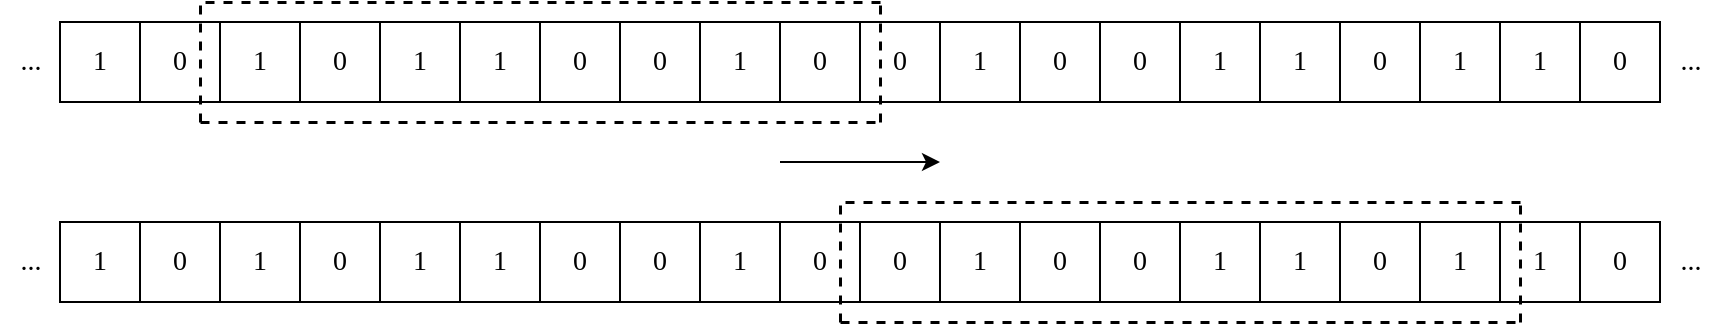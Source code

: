 <mxfile version="20.6.2" type="device"><diagram id="UWUgT8Sf2AR-cV7haAMX" name="Страница 1"><mxGraphModel dx="958" dy="577" grid="1" gridSize="10" guides="1" tooltips="1" connect="1" arrows="1" fold="1" page="1" pageScale="1" pageWidth="900" pageHeight="200" math="0" shadow="0"><root><mxCell id="0"/><mxCell id="1" parent="0"/><mxCell id="SOWv0xz1jbHnm09155E9-1" value="1" style="whiteSpace=wrap;html=1;aspect=fixed;fontFamily=Times New Roman;fontSize=14;" vertex="1" parent="1"><mxGeometry x="130" y="30" width="40" height="40" as="geometry"/></mxCell><mxCell id="SOWv0xz1jbHnm09155E9-2" value="0" style="whiteSpace=wrap;html=1;aspect=fixed;fontFamily=Times New Roman;fontSize=14;" vertex="1" parent="1"><mxGeometry x="170" y="30" width="40" height="40" as="geometry"/></mxCell><mxCell id="SOWv0xz1jbHnm09155E9-3" value="1" style="whiteSpace=wrap;html=1;aspect=fixed;fontFamily=Times New Roman;fontSize=14;" vertex="1" parent="1"><mxGeometry x="210" y="30" width="40" height="40" as="geometry"/></mxCell><mxCell id="SOWv0xz1jbHnm09155E9-4" value="1" style="whiteSpace=wrap;html=1;aspect=fixed;fontFamily=Times New Roman;fontSize=14;" vertex="1" parent="1"><mxGeometry x="250" y="30" width="40" height="40" as="geometry"/></mxCell><mxCell id="SOWv0xz1jbHnm09155E9-6" value="0" style="whiteSpace=wrap;html=1;aspect=fixed;fontFamily=Times New Roman;fontSize=14;" vertex="1" parent="1"><mxGeometry x="290" y="30" width="40" height="40" as="geometry"/></mxCell><mxCell id="SOWv0xz1jbHnm09155E9-7" value="0" style="whiteSpace=wrap;html=1;aspect=fixed;fontFamily=Times New Roman;fontSize=14;" vertex="1" parent="1"><mxGeometry x="330" y="30" width="40" height="40" as="geometry"/></mxCell><mxCell id="SOWv0xz1jbHnm09155E9-8" value="1" style="whiteSpace=wrap;html=1;aspect=fixed;fontFamily=Times New Roman;fontSize=14;" vertex="1" parent="1"><mxGeometry x="370" y="30" width="40" height="40" as="geometry"/></mxCell><mxCell id="SOWv0xz1jbHnm09155E9-9" value="0" style="whiteSpace=wrap;html=1;aspect=fixed;fontFamily=Times New Roman;fontSize=14;" vertex="1" parent="1"><mxGeometry x="410" y="30" width="40" height="40" as="geometry"/></mxCell><mxCell id="SOWv0xz1jbHnm09155E9-14" value="0" style="whiteSpace=wrap;html=1;aspect=fixed;fontFamily=Times New Roman;fontSize=14;" vertex="1" parent="1"><mxGeometry x="450" y="30" width="40" height="40" as="geometry"/></mxCell><mxCell id="SOWv0xz1jbHnm09155E9-15" value="1" style="whiteSpace=wrap;html=1;aspect=fixed;fontFamily=Times New Roman;fontSize=14;" vertex="1" parent="1"><mxGeometry x="490" y="30" width="40" height="40" as="geometry"/></mxCell><mxCell id="SOWv0xz1jbHnm09155E9-16" value="0" style="whiteSpace=wrap;html=1;aspect=fixed;fontFamily=Times New Roman;fontSize=14;" vertex="1" parent="1"><mxGeometry x="530" y="30" width="40" height="40" as="geometry"/></mxCell><mxCell id="SOWv0xz1jbHnm09155E9-17" value="0" style="whiteSpace=wrap;html=1;aspect=fixed;fontFamily=Times New Roman;fontSize=14;" vertex="1" parent="1"><mxGeometry x="570" y="30" width="40" height="40" as="geometry"/></mxCell><mxCell id="SOWv0xz1jbHnm09155E9-18" value="1" style="whiteSpace=wrap;html=1;aspect=fixed;fontFamily=Times New Roman;fontSize=14;" vertex="1" parent="1"><mxGeometry x="610" y="30" width="40" height="40" as="geometry"/></mxCell><mxCell id="SOWv0xz1jbHnm09155E9-19" value="1" style="whiteSpace=wrap;html=1;aspect=fixed;fontFamily=Times New Roman;fontSize=14;" vertex="1" parent="1"><mxGeometry x="650" y="30" width="40" height="40" as="geometry"/></mxCell><mxCell id="SOWv0xz1jbHnm09155E9-20" value="0" style="whiteSpace=wrap;html=1;aspect=fixed;fontFamily=Times New Roman;fontSize=14;" vertex="1" parent="1"><mxGeometry x="690" y="30" width="40" height="40" as="geometry"/></mxCell><mxCell id="SOWv0xz1jbHnm09155E9-21" value="1" style="whiteSpace=wrap;html=1;aspect=fixed;fontFamily=Times New Roman;fontSize=14;" vertex="1" parent="1"><mxGeometry x="730" y="30" width="40" height="40" as="geometry"/></mxCell><mxCell id="SOWv0xz1jbHnm09155E9-22" value="1" style="whiteSpace=wrap;html=1;aspect=fixed;fontFamily=Times New Roman;fontSize=14;" vertex="1" parent="1"><mxGeometry x="770" y="30" width="40" height="40" as="geometry"/></mxCell><mxCell id="SOWv0xz1jbHnm09155E9-23" value="0" style="whiteSpace=wrap;html=1;aspect=fixed;fontFamily=Times New Roman;fontSize=14;" vertex="1" parent="1"><mxGeometry x="810" y="30" width="40" height="40" as="geometry"/></mxCell><mxCell id="SOWv0xz1jbHnm09155E9-25" value="" style="endArrow=none;dashed=1;html=1;rounded=0;fontFamily=Times New Roman;fontSize=14;strokeWidth=1.5;" edge="1" parent="1"><mxGeometry width="50" height="50" relative="1" as="geometry"><mxPoint x="460" y="80" as="sourcePoint"/><mxPoint x="460" y="20" as="targetPoint"/></mxGeometry></mxCell><mxCell id="SOWv0xz1jbHnm09155E9-26" value="" style="endArrow=none;dashed=1;html=1;rounded=0;fontFamily=Times New Roman;fontSize=14;strokeWidth=1.5;" edge="1" parent="1"><mxGeometry width="50" height="50" relative="1" as="geometry"><mxPoint x="120" y="80" as="sourcePoint"/><mxPoint x="460" y="80" as="targetPoint"/></mxGeometry></mxCell><mxCell id="SOWv0xz1jbHnm09155E9-27" value="" style="endArrow=none;dashed=1;html=1;rounded=0;fontFamily=Times New Roman;fontSize=14;strokeWidth=1.5;" edge="1" parent="1"><mxGeometry width="50" height="50" relative="1" as="geometry"><mxPoint x="460" y="20" as="sourcePoint"/><mxPoint x="120" y="20" as="targetPoint"/></mxGeometry></mxCell><mxCell id="SOWv0xz1jbHnm09155E9-28" value="..." style="text;html=1;align=center;verticalAlign=middle;resizable=0;points=[];autosize=1;strokeColor=none;fillColor=none;fontSize=14;fontFamily=Times New Roman;" vertex="1" parent="1"><mxGeometry x="850" y="35" width="30" height="30" as="geometry"/></mxCell><mxCell id="SOWv0xz1jbHnm09155E9-29" value="..." style="text;html=1;align=center;verticalAlign=middle;resizable=0;points=[];autosize=1;strokeColor=none;fillColor=none;fontSize=14;fontFamily=Times New Roman;" vertex="1" parent="1"><mxGeometry x="20" y="35" width="30" height="30" as="geometry"/></mxCell><mxCell id="SOWv0xz1jbHnm09155E9-30" value="1" style="whiteSpace=wrap;html=1;aspect=fixed;fontFamily=Times New Roman;fontSize=14;" vertex="1" parent="1"><mxGeometry x="50" y="30" width="40" height="40" as="geometry"/></mxCell><mxCell id="SOWv0xz1jbHnm09155E9-31" value="0" style="whiteSpace=wrap;html=1;aspect=fixed;fontFamily=Times New Roman;fontSize=14;" vertex="1" parent="1"><mxGeometry x="90" y="30" width="40" height="40" as="geometry"/></mxCell><mxCell id="SOWv0xz1jbHnm09155E9-33" value="" style="endArrow=none;dashed=1;html=1;rounded=0;fontFamily=Times New Roman;fontSize=14;strokeWidth=1.5;" edge="1" parent="1"><mxGeometry width="50" height="50" relative="1" as="geometry"><mxPoint x="120" y="80" as="sourcePoint"/><mxPoint x="120" y="20" as="targetPoint"/></mxGeometry></mxCell><mxCell id="SOWv0xz1jbHnm09155E9-34" value="1" style="whiteSpace=wrap;html=1;aspect=fixed;fontFamily=Times New Roman;fontSize=14;" vertex="1" parent="1"><mxGeometry x="130" y="130" width="40" height="40" as="geometry"/></mxCell><mxCell id="SOWv0xz1jbHnm09155E9-35" value="0" style="whiteSpace=wrap;html=1;aspect=fixed;fontFamily=Times New Roman;fontSize=14;" vertex="1" parent="1"><mxGeometry x="170" y="130" width="40" height="40" as="geometry"/></mxCell><mxCell id="SOWv0xz1jbHnm09155E9-36" value="1" style="whiteSpace=wrap;html=1;aspect=fixed;fontFamily=Times New Roman;fontSize=14;" vertex="1" parent="1"><mxGeometry x="210" y="130" width="40" height="40" as="geometry"/></mxCell><mxCell id="SOWv0xz1jbHnm09155E9-37" value="1" style="whiteSpace=wrap;html=1;aspect=fixed;fontFamily=Times New Roman;fontSize=14;" vertex="1" parent="1"><mxGeometry x="250" y="130" width="40" height="40" as="geometry"/></mxCell><mxCell id="SOWv0xz1jbHnm09155E9-38" value="0" style="whiteSpace=wrap;html=1;aspect=fixed;fontFamily=Times New Roman;fontSize=14;" vertex="1" parent="1"><mxGeometry x="290" y="130" width="40" height="40" as="geometry"/></mxCell><mxCell id="SOWv0xz1jbHnm09155E9-39" value="0" style="whiteSpace=wrap;html=1;aspect=fixed;fontFamily=Times New Roman;fontSize=14;" vertex="1" parent="1"><mxGeometry x="330" y="130" width="40" height="40" as="geometry"/></mxCell><mxCell id="SOWv0xz1jbHnm09155E9-40" value="1" style="whiteSpace=wrap;html=1;aspect=fixed;fontFamily=Times New Roman;fontSize=14;" vertex="1" parent="1"><mxGeometry x="370" y="130" width="40" height="40" as="geometry"/></mxCell><mxCell id="SOWv0xz1jbHnm09155E9-41" value="0" style="whiteSpace=wrap;html=1;aspect=fixed;fontFamily=Times New Roman;fontSize=14;" vertex="1" parent="1"><mxGeometry x="410" y="130" width="40" height="40" as="geometry"/></mxCell><mxCell id="SOWv0xz1jbHnm09155E9-42" value="0" style="whiteSpace=wrap;html=1;aspect=fixed;fontFamily=Times New Roman;fontSize=14;" vertex="1" parent="1"><mxGeometry x="450" y="130" width="40" height="40" as="geometry"/></mxCell><mxCell id="SOWv0xz1jbHnm09155E9-43" value="1" style="whiteSpace=wrap;html=1;aspect=fixed;fontFamily=Times New Roman;fontSize=14;" vertex="1" parent="1"><mxGeometry x="490" y="130" width="40" height="40" as="geometry"/></mxCell><mxCell id="SOWv0xz1jbHnm09155E9-44" value="0" style="whiteSpace=wrap;html=1;aspect=fixed;fontFamily=Times New Roman;fontSize=14;" vertex="1" parent="1"><mxGeometry x="530" y="130" width="40" height="40" as="geometry"/></mxCell><mxCell id="SOWv0xz1jbHnm09155E9-45" value="0" style="whiteSpace=wrap;html=1;aspect=fixed;fontFamily=Times New Roman;fontSize=14;" vertex="1" parent="1"><mxGeometry x="570" y="130" width="40" height="40" as="geometry"/></mxCell><mxCell id="SOWv0xz1jbHnm09155E9-46" value="1" style="whiteSpace=wrap;html=1;aspect=fixed;fontFamily=Times New Roman;fontSize=14;" vertex="1" parent="1"><mxGeometry x="610" y="130" width="40" height="40" as="geometry"/></mxCell><mxCell id="SOWv0xz1jbHnm09155E9-47" value="1" style="whiteSpace=wrap;html=1;aspect=fixed;fontFamily=Times New Roman;fontSize=14;" vertex="1" parent="1"><mxGeometry x="650" y="130" width="40" height="40" as="geometry"/></mxCell><mxCell id="SOWv0xz1jbHnm09155E9-48" value="0" style="whiteSpace=wrap;html=1;aspect=fixed;fontFamily=Times New Roman;fontSize=14;" vertex="1" parent="1"><mxGeometry x="690" y="130" width="40" height="40" as="geometry"/></mxCell><mxCell id="SOWv0xz1jbHnm09155E9-49" value="1" style="whiteSpace=wrap;html=1;aspect=fixed;fontFamily=Times New Roman;fontSize=14;" vertex="1" parent="1"><mxGeometry x="730" y="130" width="40" height="40" as="geometry"/></mxCell><mxCell id="SOWv0xz1jbHnm09155E9-50" value="1" style="whiteSpace=wrap;html=1;aspect=fixed;fontFamily=Times New Roman;fontSize=14;" vertex="1" parent="1"><mxGeometry x="770" y="130" width="40" height="40" as="geometry"/></mxCell><mxCell id="SOWv0xz1jbHnm09155E9-51" value="0" style="whiteSpace=wrap;html=1;aspect=fixed;fontFamily=Times New Roman;fontSize=14;" vertex="1" parent="1"><mxGeometry x="810" y="130" width="40" height="40" as="geometry"/></mxCell><mxCell id="SOWv0xz1jbHnm09155E9-52" value="" style="endArrow=none;dashed=1;html=1;rounded=0;fontFamily=Times New Roman;fontSize=14;strokeWidth=1.5;" edge="1" parent="1"><mxGeometry width="50" height="50" relative="1" as="geometry"><mxPoint x="440" y="180" as="sourcePoint"/><mxPoint x="440" y="120" as="targetPoint"/></mxGeometry></mxCell><mxCell id="SOWv0xz1jbHnm09155E9-53" value="" style="endArrow=none;dashed=1;html=1;rounded=0;fontFamily=Times New Roman;fontSize=14;strokeWidth=1.5;" edge="1" parent="1"><mxGeometry width="50" height="50" relative="1" as="geometry"><mxPoint x="440" y="180" as="sourcePoint"/><mxPoint x="780" y="180" as="targetPoint"/></mxGeometry></mxCell><mxCell id="SOWv0xz1jbHnm09155E9-54" value="" style="endArrow=none;dashed=1;html=1;rounded=0;fontFamily=Times New Roman;fontSize=14;strokeWidth=1.5;" edge="1" parent="1"><mxGeometry width="50" height="50" relative="1" as="geometry"><mxPoint x="780" y="120" as="sourcePoint"/><mxPoint x="440" y="120" as="targetPoint"/></mxGeometry></mxCell><mxCell id="SOWv0xz1jbHnm09155E9-55" value="..." style="text;html=1;align=center;verticalAlign=middle;resizable=0;points=[];autosize=1;strokeColor=none;fillColor=none;fontSize=14;fontFamily=Times New Roman;" vertex="1" parent="1"><mxGeometry x="850" y="135" width="30" height="30" as="geometry"/></mxCell><mxCell id="SOWv0xz1jbHnm09155E9-56" value="..." style="text;html=1;align=center;verticalAlign=middle;resizable=0;points=[];autosize=1;strokeColor=none;fillColor=none;fontSize=14;fontFamily=Times New Roman;" vertex="1" parent="1"><mxGeometry x="20" y="135" width="30" height="30" as="geometry"/></mxCell><mxCell id="SOWv0xz1jbHnm09155E9-57" value="1" style="whiteSpace=wrap;html=1;aspect=fixed;fontFamily=Times New Roman;fontSize=14;" vertex="1" parent="1"><mxGeometry x="50" y="130" width="40" height="40" as="geometry"/></mxCell><mxCell id="SOWv0xz1jbHnm09155E9-58" value="0" style="whiteSpace=wrap;html=1;aspect=fixed;fontFamily=Times New Roman;fontSize=14;" vertex="1" parent="1"><mxGeometry x="90" y="130" width="40" height="40" as="geometry"/></mxCell><mxCell id="SOWv0xz1jbHnm09155E9-59" value="" style="endArrow=none;dashed=1;html=1;rounded=0;fontFamily=Times New Roman;fontSize=14;strokeWidth=1.5;" edge="1" parent="1"><mxGeometry width="50" height="50" relative="1" as="geometry"><mxPoint x="780" y="180" as="sourcePoint"/><mxPoint x="780" y="120" as="targetPoint"/></mxGeometry></mxCell><mxCell id="SOWv0xz1jbHnm09155E9-60" value="" style="endArrow=classic;html=1;rounded=0;fontFamily=Times New Roman;fontSize=14;" edge="1" parent="1"><mxGeometry width="50" height="50" relative="1" as="geometry"><mxPoint x="410" y="100" as="sourcePoint"/><mxPoint x="490" y="100" as="targetPoint"/></mxGeometry></mxCell></root></mxGraphModel></diagram></mxfile>